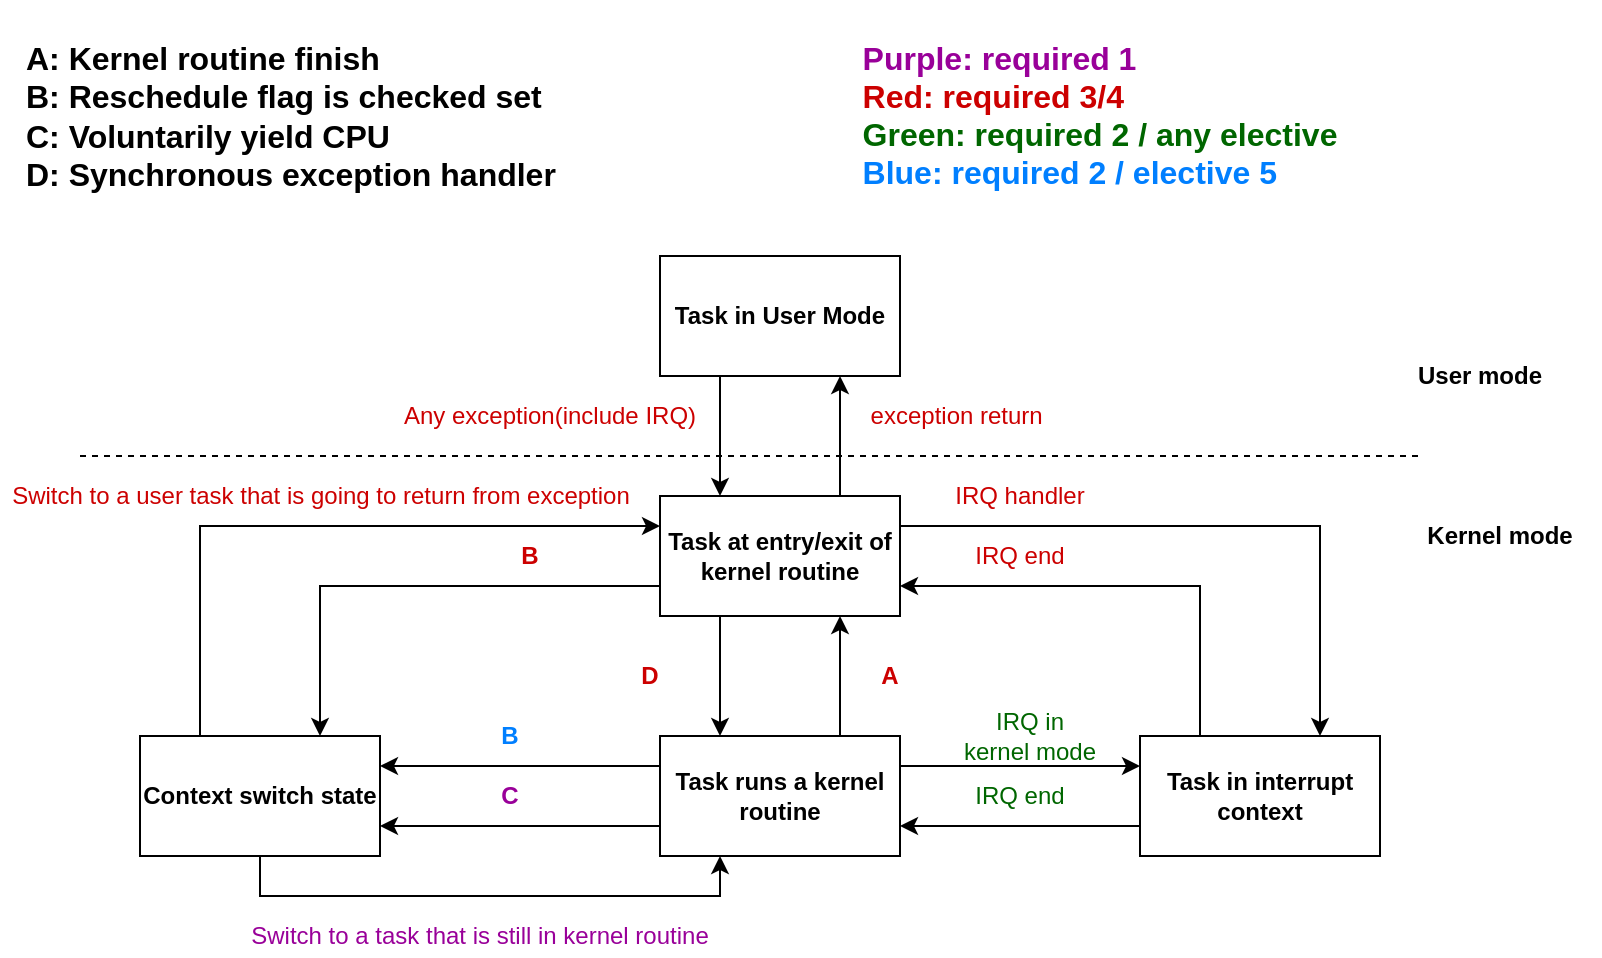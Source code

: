 <mxfile version="12.9.13" type="device"><diagram id="9U-B8ap3E5BkRvqvRqMu" name="Page-1"><mxGraphModel dx="1038" dy="536" grid="1" gridSize="10" guides="1" tooltips="1" connect="1" arrows="1" fold="1" page="1" pageScale="1" pageWidth="850" pageHeight="1100" math="0" shadow="0"><root><mxCell id="0"/><mxCell id="1" parent="0"/><mxCell id="t8EU6qizT_LUigQElfRb-25" style="edgeStyle=orthogonalEdgeStyle;rounded=0;orthogonalLoop=1;jettySize=auto;html=1;exitX=0.25;exitY=1;exitDx=0;exitDy=0;entryX=0.25;entryY=0;entryDx=0;entryDy=0;" parent="1" source="t8EU6qizT_LUigQElfRb-1" target="t8EU6qizT_LUigQElfRb-2" edge="1"><mxGeometry relative="1" as="geometry"/></mxCell><mxCell id="t8EU6qizT_LUigQElfRb-1" value="&lt;b&gt;Task in User Mode&lt;/b&gt;" style="rounded=0;whiteSpace=wrap;html=1;" parent="1" vertex="1"><mxGeometry x="350" y="190" width="120" height="60" as="geometry"/></mxCell><mxCell id="t8EU6qizT_LUigQElfRb-24" style="edgeStyle=orthogonalEdgeStyle;rounded=0;orthogonalLoop=1;jettySize=auto;html=1;exitX=0.75;exitY=0;exitDx=0;exitDy=0;entryX=0.75;entryY=1;entryDx=0;entryDy=0;" parent="1" source="t8EU6qizT_LUigQElfRb-2" target="t8EU6qizT_LUigQElfRb-1" edge="1"><mxGeometry relative="1" as="geometry"/></mxCell><mxCell id="t8EU6qizT_LUigQElfRb-29" style="edgeStyle=orthogonalEdgeStyle;rounded=0;orthogonalLoop=1;jettySize=auto;html=1;exitX=0;exitY=0.75;exitDx=0;exitDy=0;entryX=0.75;entryY=0;entryDx=0;entryDy=0;" parent="1" source="t8EU6qizT_LUigQElfRb-2" target="t8EU6qizT_LUigQElfRb-5" edge="1"><mxGeometry relative="1" as="geometry"/></mxCell><mxCell id="9b-ar-pZr0qlr0oh9o36-9" style="edgeStyle=orthogonalEdgeStyle;rounded=0;orthogonalLoop=1;jettySize=auto;html=1;exitX=1;exitY=0.25;exitDx=0;exitDy=0;entryX=0.75;entryY=0;entryDx=0;entryDy=0;" parent="1" source="t8EU6qizT_LUigQElfRb-2" target="t8EU6qizT_LUigQElfRb-4" edge="1"><mxGeometry relative="1" as="geometry"/></mxCell><mxCell id="9b-ar-pZr0qlr0oh9o36-16" style="edgeStyle=orthogonalEdgeStyle;rounded=0;orthogonalLoop=1;jettySize=auto;html=1;exitX=0.25;exitY=1;exitDx=0;exitDy=0;entryX=0.25;entryY=0;entryDx=0;entryDy=0;" parent="1" source="t8EU6qizT_LUigQElfRb-2" target="t8EU6qizT_LUigQElfRb-3" edge="1"><mxGeometry relative="1" as="geometry"/></mxCell><mxCell id="t8EU6qizT_LUigQElfRb-2" value="&lt;b&gt;Task at entry/exit of kernel routine&lt;/b&gt;" style="rounded=0;whiteSpace=wrap;html=1;" parent="1" vertex="1"><mxGeometry x="350" y="310" width="120" height="60" as="geometry"/></mxCell><mxCell id="9b-ar-pZr0qlr0oh9o36-1" style="edgeStyle=orthogonalEdgeStyle;rounded=0;orthogonalLoop=1;jettySize=auto;html=1;exitX=0;exitY=0.25;exitDx=0;exitDy=0;entryX=1;entryY=0.25;entryDx=0;entryDy=0;" parent="1" source="t8EU6qizT_LUigQElfRb-3" target="t8EU6qizT_LUigQElfRb-5" edge="1"><mxGeometry relative="1" as="geometry"/></mxCell><mxCell id="9b-ar-pZr0qlr0oh9o36-2" style="edgeStyle=orthogonalEdgeStyle;rounded=0;orthogonalLoop=1;jettySize=auto;html=1;exitX=0;exitY=0.75;exitDx=0;exitDy=0;entryX=1;entryY=0.75;entryDx=0;entryDy=0;" parent="1" source="t8EU6qizT_LUigQElfRb-3" target="t8EU6qizT_LUigQElfRb-5" edge="1"><mxGeometry relative="1" as="geometry"/></mxCell><mxCell id="9b-ar-pZr0qlr0oh9o36-17" style="edgeStyle=orthogonalEdgeStyle;rounded=0;orthogonalLoop=1;jettySize=auto;html=1;exitX=0.75;exitY=0;exitDx=0;exitDy=0;entryX=0.75;entryY=1;entryDx=0;entryDy=0;" parent="1" source="t8EU6qizT_LUigQElfRb-3" target="t8EU6qizT_LUigQElfRb-2" edge="1"><mxGeometry relative="1" as="geometry"/></mxCell><mxCell id="z7G30jSHKDPPwQUZzynM-1" style="edgeStyle=orthogonalEdgeStyle;rounded=0;orthogonalLoop=1;jettySize=auto;html=1;exitX=1;exitY=0.25;exitDx=0;exitDy=0;entryX=0;entryY=0.25;entryDx=0;entryDy=0;" edge="1" parent="1" source="t8EU6qizT_LUigQElfRb-3" target="t8EU6qizT_LUigQElfRb-4"><mxGeometry relative="1" as="geometry"/></mxCell><mxCell id="t8EU6qizT_LUigQElfRb-3" value="&lt;b&gt;Task runs a kernel routine&lt;/b&gt;" style="rounded=0;whiteSpace=wrap;html=1;" parent="1" vertex="1"><mxGeometry x="350" y="430" width="120" height="60" as="geometry"/></mxCell><mxCell id="9b-ar-pZr0qlr0oh9o36-10" style="edgeStyle=orthogonalEdgeStyle;rounded=0;orthogonalLoop=1;jettySize=auto;html=1;exitX=0.25;exitY=0;exitDx=0;exitDy=0;entryX=1;entryY=0.75;entryDx=0;entryDy=0;" parent="1" source="t8EU6qizT_LUigQElfRb-4" target="t8EU6qizT_LUigQElfRb-2" edge="1"><mxGeometry relative="1" as="geometry"/></mxCell><mxCell id="z7G30jSHKDPPwQUZzynM-3" style="edgeStyle=orthogonalEdgeStyle;rounded=0;orthogonalLoop=1;jettySize=auto;html=1;exitX=0;exitY=0.75;exitDx=0;exitDy=0;entryX=1;entryY=0.75;entryDx=0;entryDy=0;" edge="1" parent="1" source="t8EU6qizT_LUigQElfRb-4" target="t8EU6qizT_LUigQElfRb-3"><mxGeometry relative="1" as="geometry"/></mxCell><mxCell id="t8EU6qizT_LUigQElfRb-4" value="&lt;b&gt;Task in interrupt context&lt;/b&gt;" style="rounded=0;whiteSpace=wrap;html=1;" parent="1" vertex="1"><mxGeometry x="590" y="430" width="120" height="60" as="geometry"/></mxCell><mxCell id="9b-ar-pZr0qlr0oh9o36-12" style="edgeStyle=orthogonalEdgeStyle;rounded=0;orthogonalLoop=1;jettySize=auto;html=1;exitX=0.5;exitY=1;exitDx=0;exitDy=0;entryX=0.25;entryY=1;entryDx=0;entryDy=0;" parent="1" source="t8EU6qizT_LUigQElfRb-5" target="t8EU6qizT_LUigQElfRb-3" edge="1"><mxGeometry relative="1" as="geometry"/></mxCell><mxCell id="9b-ar-pZr0qlr0oh9o36-20" style="edgeStyle=orthogonalEdgeStyle;rounded=0;orthogonalLoop=1;jettySize=auto;html=1;exitX=0.25;exitY=0;exitDx=0;exitDy=0;entryX=0;entryY=0.25;entryDx=0;entryDy=0;" parent="1" source="t8EU6qizT_LUigQElfRb-5" target="t8EU6qizT_LUigQElfRb-2" edge="1"><mxGeometry relative="1" as="geometry"/></mxCell><mxCell id="t8EU6qizT_LUigQElfRb-5" value="&lt;b&gt;Context switch state&lt;/b&gt;" style="rounded=0;whiteSpace=wrap;html=1;" parent="1" vertex="1"><mxGeometry x="90" y="430" width="120" height="60" as="geometry"/></mxCell><mxCell id="t8EU6qizT_LUigQElfRb-8" value="&lt;font color=&quot;#cc0000&quot;&gt;Any exception(include IRQ)&lt;/font&gt;" style="text;html=1;strokeColor=none;fillColor=none;align=center;verticalAlign=middle;whiteSpace=wrap;rounded=0;" parent="1" vertex="1"><mxGeometry x="220" y="260" width="150" height="20" as="geometry"/></mxCell><mxCell id="t8EU6qizT_LUigQElfRb-11" value="&lt;font color=&quot;#cc0000&quot;&gt;&lt;b&gt;D&lt;/b&gt;&lt;/font&gt;" style="text;html=1;strokeColor=none;fillColor=none;align=center;verticalAlign=middle;whiteSpace=wrap;rounded=0;" parent="1" vertex="1"><mxGeometry x="300" y="390" width="90" height="20" as="geometry"/></mxCell><mxCell id="t8EU6qizT_LUigQElfRb-26" value="&lt;font color=&quot;#cc0000&quot;&gt;exception return&amp;nbsp;&lt;/font&gt;" style="text;html=1;strokeColor=none;fillColor=none;align=center;verticalAlign=middle;whiteSpace=wrap;rounded=0;" parent="1" vertex="1"><mxGeometry x="450" y="260" width="100" height="20" as="geometry"/></mxCell><mxCell id="t8EU6qizT_LUigQElfRb-27" value="&lt;font color=&quot;#cc0000&quot;&gt;IRQ handler&lt;/font&gt;" style="text;html=1;strokeColor=none;fillColor=none;align=center;verticalAlign=middle;whiteSpace=wrap;rounded=0;" parent="1" vertex="1"><mxGeometry x="490" y="300" width="80" height="20" as="geometry"/></mxCell><mxCell id="t8EU6qizT_LUigQElfRb-30" value="&lt;font color=&quot;#cc0000&quot;&gt;IRQ end&lt;/font&gt;" style="text;html=1;strokeColor=none;fillColor=none;align=center;verticalAlign=middle;whiteSpace=wrap;rounded=0;" parent="1" vertex="1"><mxGeometry x="465" y="330" width="130" height="20" as="geometry"/></mxCell><mxCell id="t8EU6qizT_LUigQElfRb-34" value="&lt;b&gt;&lt;font color=&quot;#cc0000&quot;&gt;B&lt;/font&gt;&lt;/b&gt;" style="text;html=1;strokeColor=none;fillColor=none;align=center;verticalAlign=middle;whiteSpace=wrap;rounded=0;" parent="1" vertex="1"><mxGeometry x="250" y="330" width="70" height="20" as="geometry"/></mxCell><mxCell id="t8EU6qizT_LUigQElfRb-36" style="edgeStyle=orthogonalEdgeStyle;rounded=0;orthogonalLoop=1;jettySize=auto;html=1;exitX=0.5;exitY=1;exitDx=0;exitDy=0;" parent="1" edge="1"><mxGeometry relative="1" as="geometry"><mxPoint x="285" y="450" as="sourcePoint"/><mxPoint x="285" y="450" as="targetPoint"/></mxGeometry></mxCell><mxCell id="t8EU6qizT_LUigQElfRb-37" value="&lt;font color=&quot;#cc0000&quot;&gt;Switch to a user task that is going to return from exception&lt;/font&gt;" style="text;html=1;strokeColor=none;fillColor=none;align=center;verticalAlign=middle;whiteSpace=wrap;rounded=0;" parent="1" vertex="1"><mxGeometry x="20" y="300" width="321" height="20" as="geometry"/></mxCell><mxCell id="t8EU6qizT_LUigQElfRb-38" value="&lt;font color=&quot;#990099&quot;&gt;Switch to a task that is still in kernel routine&lt;/font&gt;" style="text;html=1;strokeColor=none;fillColor=none;align=center;verticalAlign=middle;whiteSpace=wrap;rounded=0;" parent="1" vertex="1"><mxGeometry x="140" y="520" width="240" height="20" as="geometry"/></mxCell><mxCell id="t8EU6qizT_LUigQElfRb-41" value="&lt;font color=&quot;#006600&quot;&gt;IRQ in kernel mode&lt;/font&gt;" style="text;html=1;strokeColor=none;fillColor=none;align=center;verticalAlign=middle;whiteSpace=wrap;rounded=0;" parent="1" vertex="1"><mxGeometry x="500" y="420" width="70" height="20" as="geometry"/></mxCell><mxCell id="t8EU6qizT_LUigQElfRb-42" value="&lt;font style=&quot;font-size: 16px&quot;&gt;&lt;b&gt;A: Kernel routine finish&lt;br&gt;B: Reschedule flag is checked set&lt;br&gt;C: Voluntarily yield CPU&lt;br&gt;D: Synchronous exception handler&amp;nbsp;&lt;br&gt;&lt;/b&gt;&lt;/font&gt;" style="text;html=1;strokeColor=none;fillColor=none;align=left;verticalAlign=middle;whiteSpace=wrap;rounded=0;" parent="1" vertex="1"><mxGeometry x="31" y="110" width="370" height="20" as="geometry"/></mxCell><mxCell id="t8EU6qizT_LUigQElfRb-44" value="" style="endArrow=none;dashed=1;html=1;" parent="1" edge="1"><mxGeometry width="50" height="50" relative="1" as="geometry"><mxPoint x="60" y="290" as="sourcePoint"/><mxPoint x="730" y="290" as="targetPoint"/></mxGeometry></mxCell><mxCell id="t8EU6qizT_LUigQElfRb-45" value="&lt;b&gt;User mode&lt;/b&gt;" style="text;html=1;strokeColor=none;fillColor=none;align=center;verticalAlign=middle;whiteSpace=wrap;rounded=0;" parent="1" vertex="1"><mxGeometry x="710" y="240" width="100" height="20" as="geometry"/></mxCell><mxCell id="t8EU6qizT_LUigQElfRb-46" value="&lt;b&gt;Kernel mode&lt;/b&gt;" style="text;html=1;strokeColor=none;fillColor=none;align=center;verticalAlign=middle;whiteSpace=wrap;rounded=0;" parent="1" vertex="1"><mxGeometry x="720" y="320" width="100" height="20" as="geometry"/></mxCell><mxCell id="9b-ar-pZr0qlr0oh9o36-3" value="&lt;b&gt;&lt;font color=&quot;#007fff&quot;&gt;B&lt;/font&gt;&lt;/b&gt;" style="text;html=1;strokeColor=none;fillColor=none;align=center;verticalAlign=middle;whiteSpace=wrap;rounded=0;" parent="1" vertex="1"><mxGeometry x="190" y="420" width="170" height="20" as="geometry"/></mxCell><mxCell id="9b-ar-pZr0qlr0oh9o36-4" value="&lt;b&gt;&lt;font color=&quot;#990099&quot;&gt;C&lt;/font&gt;&lt;/b&gt;" style="text;html=1;strokeColor=none;fillColor=none;align=center;verticalAlign=middle;whiteSpace=wrap;rounded=0;" parent="1" vertex="1"><mxGeometry x="190" y="450" width="170" height="20" as="geometry"/></mxCell><mxCell id="9b-ar-pZr0qlr0oh9o36-6" value="&lt;font style=&quot;font-size: 16px&quot;&gt;&lt;br&gt;&lt;/font&gt;&lt;div style=&quot;text-align: left ; font-size: 16px&quot;&gt;&lt;span&gt;&lt;b&gt;&lt;font style=&quot;font-size: 16px&quot; color=&quot;#990099&quot;&gt;Purple: required 1&lt;/font&gt;&lt;/b&gt;&lt;/span&gt;&lt;/div&gt;&lt;div style=&quot;text-align: left ; font-size: 16px&quot;&gt;&lt;span&gt;&lt;b&gt;&lt;font color=&quot;#cc0000&quot; style=&quot;font-size: 16px&quot;&gt;Red: required 3/4&lt;/font&gt;&lt;/b&gt;&lt;/span&gt;&lt;/div&gt;&lt;div style=&quot;text-align: left ; font-size: 16px&quot;&gt;&lt;span&gt;&lt;b&gt;&lt;font color=&quot;#006600&quot; style=&quot;font-size: 16px&quot;&gt;Green: required 2 / any elective&lt;/font&gt;&lt;/b&gt;&lt;/span&gt;&lt;/div&gt;&lt;div style=&quot;text-align: left ; font-size: 16px&quot;&gt;&lt;b&gt;&lt;font color=&quot;#007fff&quot; style=&quot;font-size: 16px&quot;&gt;Blue: required 2 / elective 5&lt;/font&gt;&lt;/b&gt;&lt;/div&gt;" style="text;html=1;strokeColor=none;fillColor=none;align=center;verticalAlign=middle;whiteSpace=wrap;rounded=0;" parent="1" vertex="1"><mxGeometry x="430" y="100" width="280" height="20" as="geometry"/></mxCell><mxCell id="9b-ar-pZr0qlr0oh9o36-18" value="&lt;font color=&quot;#cc0000&quot;&gt;&lt;b&gt;A&lt;/b&gt;&lt;/font&gt;" style="text;html=1;strokeColor=none;fillColor=none;align=center;verticalAlign=middle;whiteSpace=wrap;rounded=0;" parent="1" vertex="1"><mxGeometry x="420" y="390" width="90" height="20" as="geometry"/></mxCell><mxCell id="z7G30jSHKDPPwQUZzynM-4" value="&lt;font color=&quot;#006600&quot;&gt;IRQ end&lt;/font&gt;" style="text;html=1;strokeColor=none;fillColor=none;align=center;verticalAlign=middle;whiteSpace=wrap;rounded=0;" vertex="1" parent="1"><mxGeometry x="495" y="450" width="70" height="20" as="geometry"/></mxCell></root></mxGraphModel></diagram></mxfile>